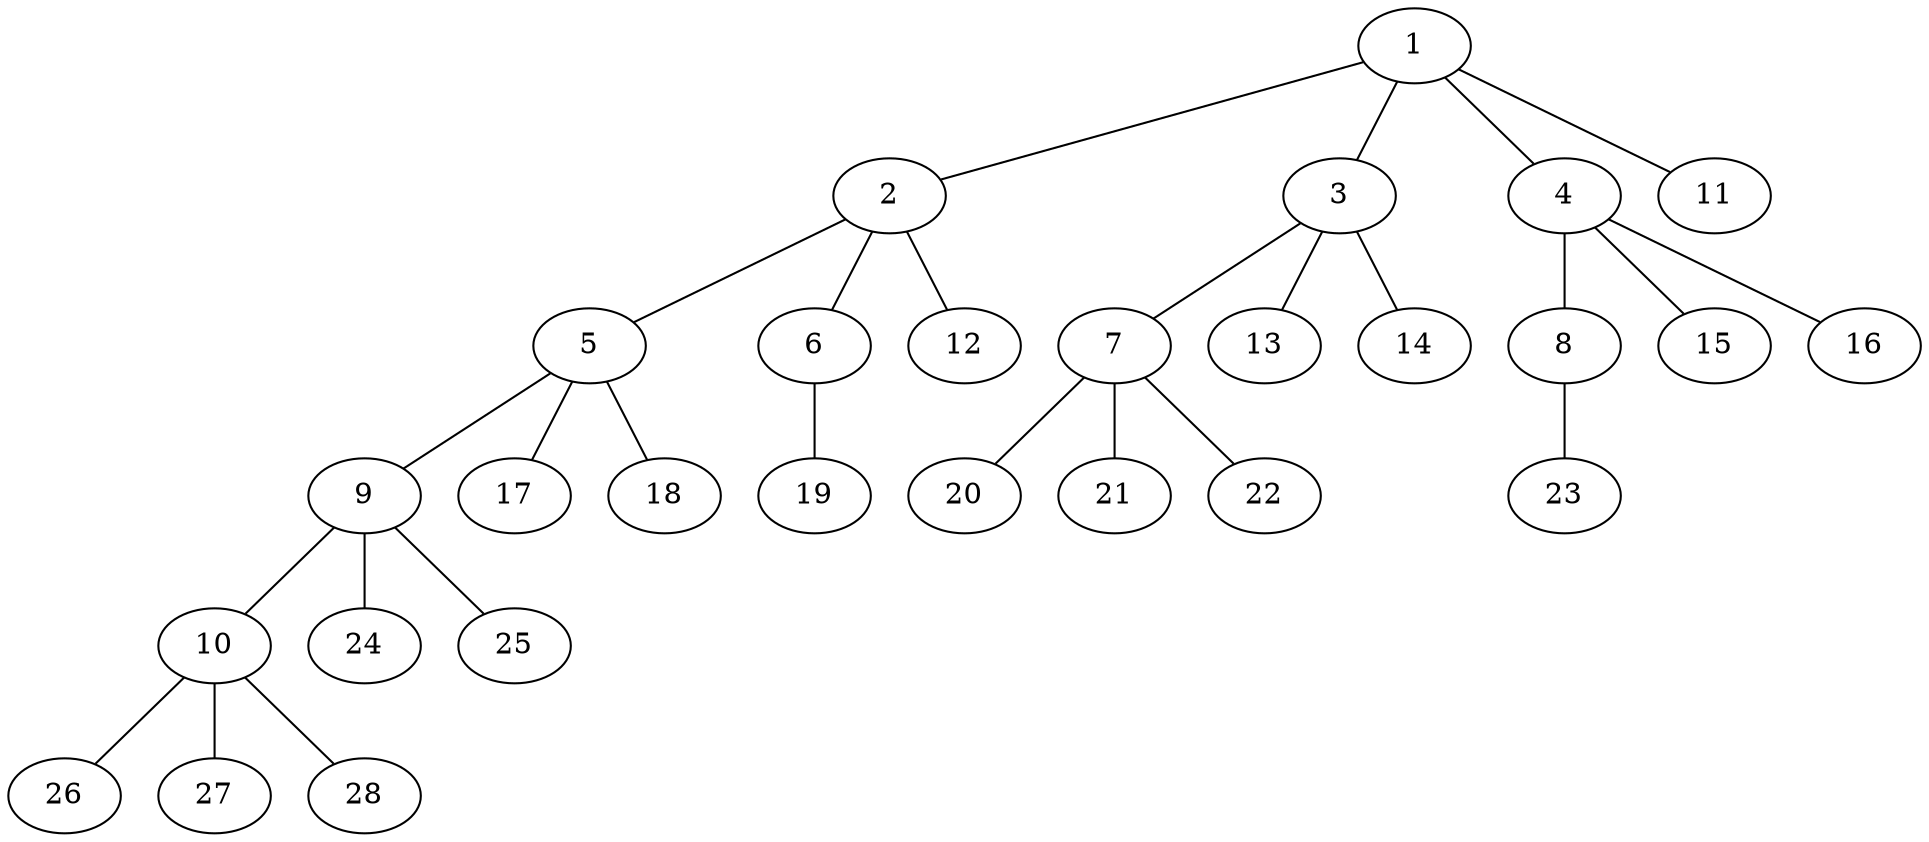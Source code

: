 graph molecule_1979 {
	1	 [chem=C];
	2	 [chem=C];
	1 -- 2	 [valence=1];
	3	 [chem=C];
	1 -- 3	 [valence=1];
	4	 [chem=C];
	1 -- 4	 [valence=1];
	11	 [chem=H];
	1 -- 11	 [valence=1];
	5	 [chem=C];
	2 -- 5	 [valence=1];
	6	 [chem=O];
	2 -- 6	 [valence=1];
	12	 [chem=H];
	2 -- 12	 [valence=1];
	7	 [chem=C];
	3 -- 7	 [valence=1];
	13	 [chem=H];
	3 -- 13	 [valence=1];
	14	 [chem=H];
	3 -- 14	 [valence=1];
	8	 [chem=O];
	4 -- 8	 [valence=1];
	15	 [chem=H];
	4 -- 15	 [valence=1];
	16	 [chem=H];
	4 -- 16	 [valence=1];
	9	 [chem=C];
	5 -- 9	 [valence=1];
	17	 [chem=H];
	5 -- 17	 [valence=1];
	18	 [chem=H];
	5 -- 18	 [valence=1];
	19	 [chem=H];
	6 -- 19	 [valence=1];
	20	 [chem=H];
	7 -- 20	 [valence=1];
	21	 [chem=H];
	7 -- 21	 [valence=1];
	22	 [chem=H];
	7 -- 22	 [valence=1];
	23	 [chem=H];
	8 -- 23	 [valence=1];
	10	 [chem=C];
	9 -- 10	 [valence=1];
	24	 [chem=H];
	9 -- 24	 [valence=1];
	25	 [chem=H];
	9 -- 25	 [valence=1];
	26	 [chem=H];
	10 -- 26	 [valence=1];
	27	 [chem=H];
	10 -- 27	 [valence=1];
	28	 [chem=H];
	10 -- 28	 [valence=1];
}
